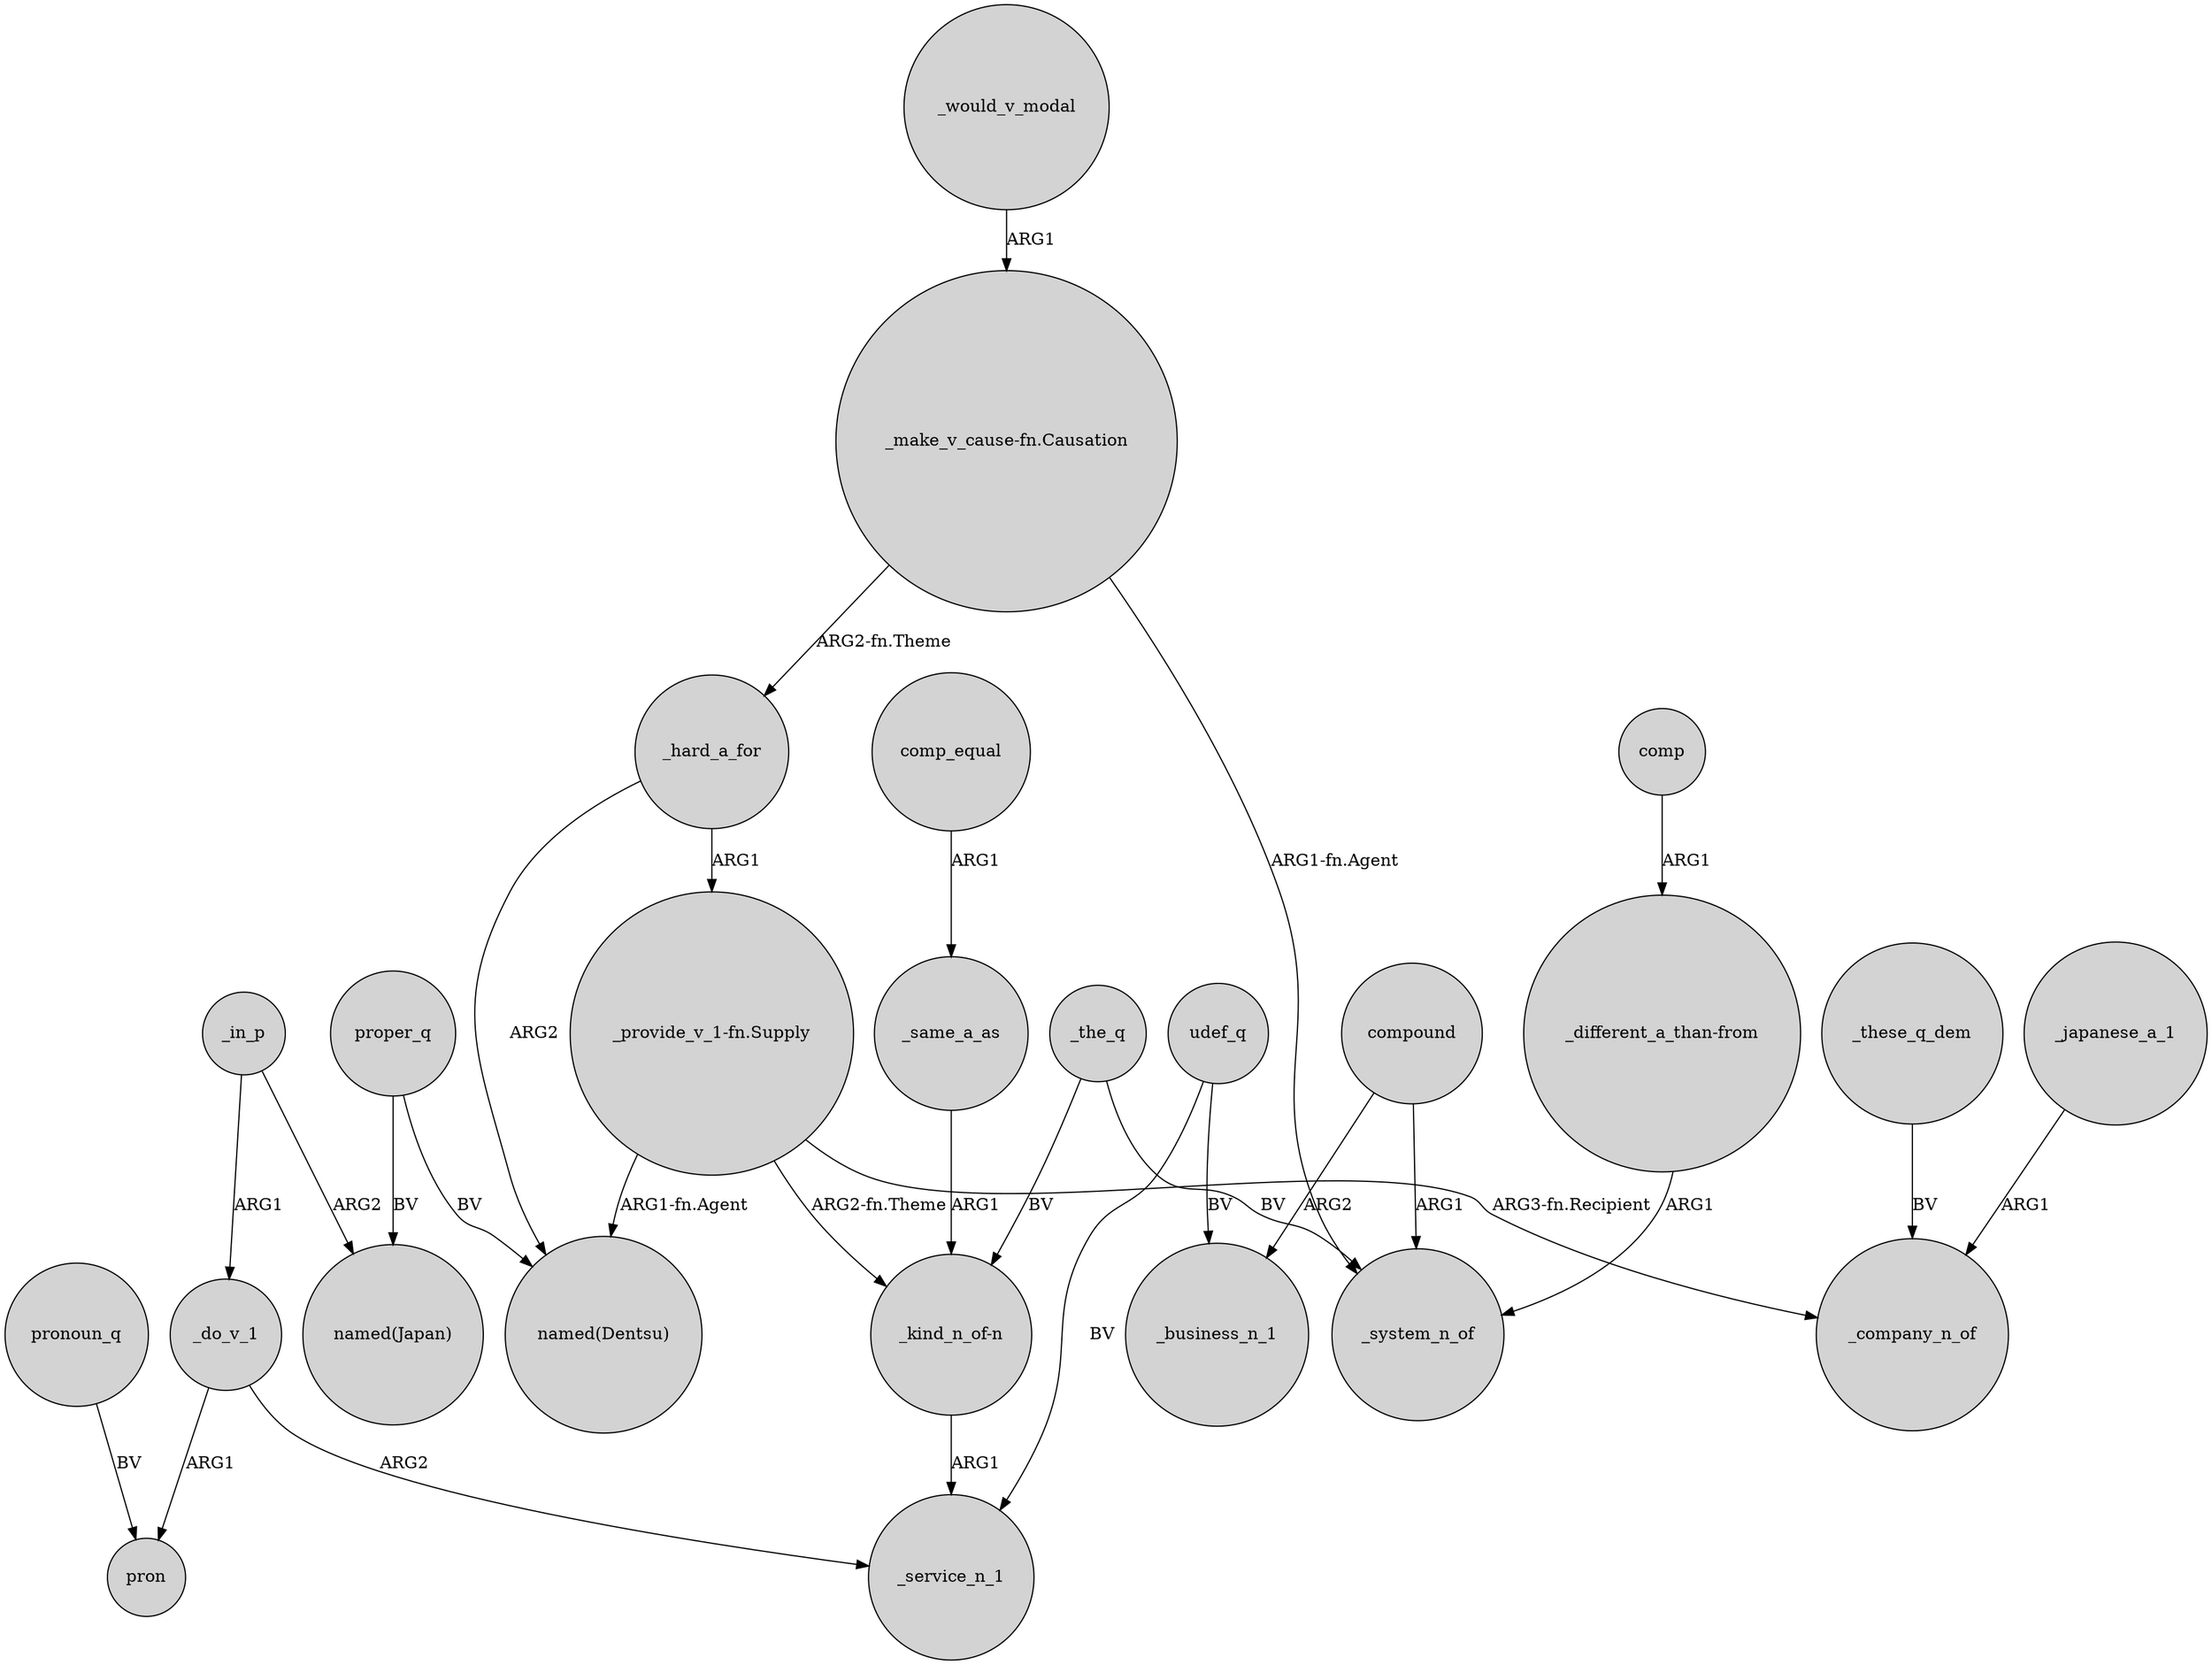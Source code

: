 digraph {
	node [shape=circle style=filled]
	_hard_a_for -> "named(Dentsu)" [label=ARG2]
	compound -> _system_n_of [label=ARG1]
	"_different_a_than-from" -> _system_n_of [label=ARG1]
	_in_p -> _do_v_1 [label=ARG1]
	"_provide_v_1-fn.Supply" -> "_kind_n_of-n" [label="ARG2-fn.Theme"]
	_do_v_1 -> _service_n_1 [label=ARG2]
	"_make_v_cause-fn.Causation" -> _system_n_of [label="ARG1-fn.Agent"]
	proper_q -> "named(Japan)" [label=BV]
	_these_q_dem -> _company_n_of [label=BV]
	"_provide_v_1-fn.Supply" -> "named(Dentsu)" [label="ARG1-fn.Agent"]
	"_provide_v_1-fn.Supply" -> _company_n_of [label="ARG3-fn.Recipient"]
	pronoun_q -> pron [label=BV]
	_japanese_a_1 -> _company_n_of [label=ARG1]
	_do_v_1 -> pron [label=ARG1]
	udef_q -> _service_n_1 [label=BV]
	comp_equal -> _same_a_as [label=ARG1]
	_would_v_modal -> "_make_v_cause-fn.Causation" [label=ARG1]
	comp -> "_different_a_than-from" [label=ARG1]
	compound -> _business_n_1 [label=ARG2]
	"_kind_n_of-n" -> _service_n_1 [label=ARG1]
	udef_q -> _business_n_1 [label=BV]
	_the_q -> _system_n_of [label=BV]
	_hard_a_for -> "_provide_v_1-fn.Supply" [label=ARG1]
	_same_a_as -> "_kind_n_of-n" [label=ARG1]
	proper_q -> "named(Dentsu)" [label=BV]
	_in_p -> "named(Japan)" [label=ARG2]
	"_make_v_cause-fn.Causation" -> _hard_a_for [label="ARG2-fn.Theme"]
	_the_q -> "_kind_n_of-n" [label=BV]
}
